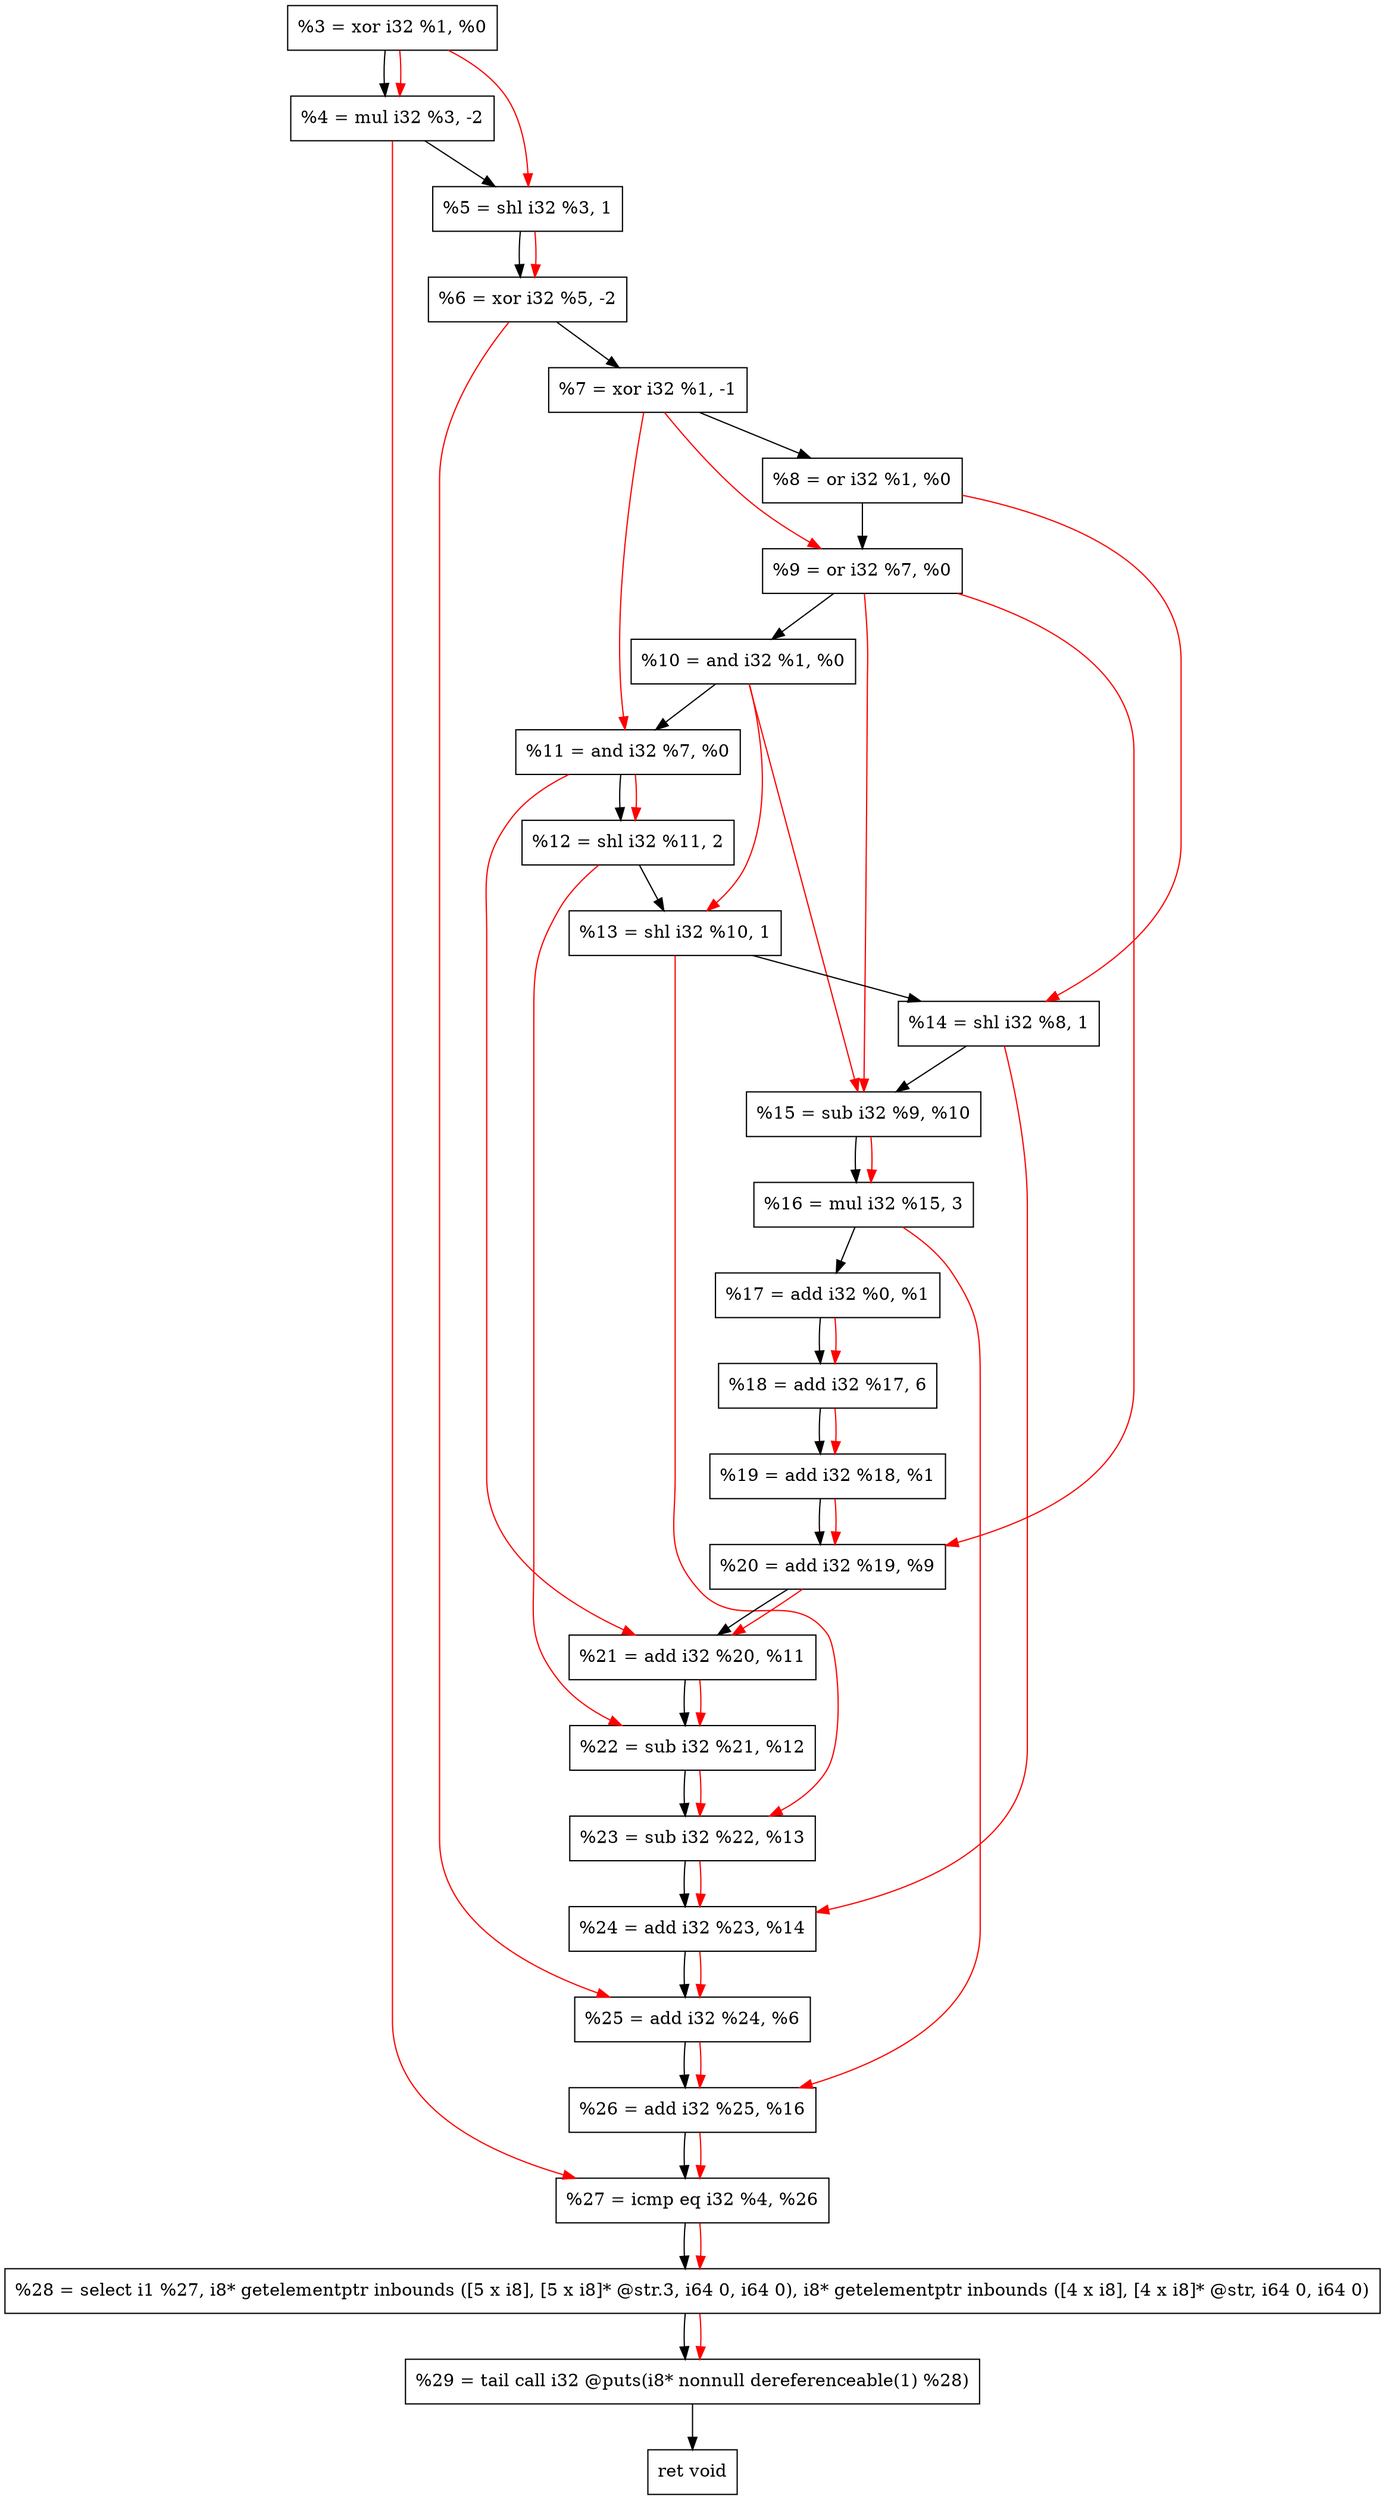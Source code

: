 digraph "DFG for'crackme' function" {
	Node0x2401550[shape=record, label="  %3 = xor i32 %1, %0"];
	Node0x2401c00[shape=record, label="  %4 = mul i32 %3, -2"];
	Node0x2401cc0[shape=record, label="  %5 = shl i32 %3, 1"];
	Node0x2401d30[shape=record, label="  %6 = xor i32 %5, -2"];
	Node0x2401dd0[shape=record, label="  %7 = xor i32 %1, -1"];
	Node0x2401e40[shape=record, label="  %8 = or i32 %1, %0"];
	Node0x2401eb0[shape=record, label="  %9 = or i32 %7, %0"];
	Node0x2401f20[shape=record, label="  %10 = and i32 %1, %0"];
	Node0x2401f90[shape=record, label="  %11 = and i32 %7, %0"];
	Node0x2402030[shape=record, label="  %12 = shl i32 %11, 2"];
	Node0x24020a0[shape=record, label="  %13 = shl i32 %10, 1"];
	Node0x2402110[shape=record, label="  %14 = shl i32 %8, 1"];
	Node0x2402180[shape=record, label="  %15 = sub i32 %9, %10"];
	Node0x2402220[shape=record, label="  %16 = mul i32 %15, 3"];
	Node0x2402290[shape=record, label="  %17 = add i32 %0, %1"];
	Node0x2402330[shape=record, label="  %18 = add i32 %17, 6"];
	Node0x24023a0[shape=record, label="  %19 = add i32 %18, %1"];
	Node0x2402410[shape=record, label="  %20 = add i32 %19, %9"];
	Node0x2402480[shape=record, label="  %21 = add i32 %20, %11"];
	Node0x24024f0[shape=record, label="  %22 = sub i32 %21, %12"];
	Node0x2402560[shape=record, label="  %23 = sub i32 %22, %13"];
	Node0x24025d0[shape=record, label="  %24 = add i32 %23, %14"];
	Node0x2402640[shape=record, label="  %25 = add i32 %24, %6"];
	Node0x24026b0[shape=record, label="  %26 = add i32 %25, %16"];
	Node0x2402720[shape=record, label="  %27 = icmp eq i32 %4, %26"];
	Node0x23a2268[shape=record, label="  %28 = select i1 %27, i8* getelementptr inbounds ([5 x i8], [5 x i8]* @str.3, i64 0, i64 0), i8* getelementptr inbounds ([4 x i8], [4 x i8]* @str, i64 0, i64 0)"];
	Node0x2402bc0[shape=record, label="  %29 = tail call i32 @puts(i8* nonnull dereferenceable(1) %28)"];
	Node0x2402c10[shape=record, label="  ret void"];
	Node0x2401550 -> Node0x2401c00;
	Node0x2401c00 -> Node0x2401cc0;
	Node0x2401cc0 -> Node0x2401d30;
	Node0x2401d30 -> Node0x2401dd0;
	Node0x2401dd0 -> Node0x2401e40;
	Node0x2401e40 -> Node0x2401eb0;
	Node0x2401eb0 -> Node0x2401f20;
	Node0x2401f20 -> Node0x2401f90;
	Node0x2401f90 -> Node0x2402030;
	Node0x2402030 -> Node0x24020a0;
	Node0x24020a0 -> Node0x2402110;
	Node0x2402110 -> Node0x2402180;
	Node0x2402180 -> Node0x2402220;
	Node0x2402220 -> Node0x2402290;
	Node0x2402290 -> Node0x2402330;
	Node0x2402330 -> Node0x24023a0;
	Node0x24023a0 -> Node0x2402410;
	Node0x2402410 -> Node0x2402480;
	Node0x2402480 -> Node0x24024f0;
	Node0x24024f0 -> Node0x2402560;
	Node0x2402560 -> Node0x24025d0;
	Node0x24025d0 -> Node0x2402640;
	Node0x2402640 -> Node0x24026b0;
	Node0x24026b0 -> Node0x2402720;
	Node0x2402720 -> Node0x23a2268;
	Node0x23a2268 -> Node0x2402bc0;
	Node0x2402bc0 -> Node0x2402c10;
edge [color=red]
	Node0x2401550 -> Node0x2401c00;
	Node0x2401550 -> Node0x2401cc0;
	Node0x2401cc0 -> Node0x2401d30;
	Node0x2401dd0 -> Node0x2401eb0;
	Node0x2401dd0 -> Node0x2401f90;
	Node0x2401f90 -> Node0x2402030;
	Node0x2401f20 -> Node0x24020a0;
	Node0x2401e40 -> Node0x2402110;
	Node0x2401eb0 -> Node0x2402180;
	Node0x2401f20 -> Node0x2402180;
	Node0x2402180 -> Node0x2402220;
	Node0x2402290 -> Node0x2402330;
	Node0x2402330 -> Node0x24023a0;
	Node0x24023a0 -> Node0x2402410;
	Node0x2401eb0 -> Node0x2402410;
	Node0x2402410 -> Node0x2402480;
	Node0x2401f90 -> Node0x2402480;
	Node0x2402480 -> Node0x24024f0;
	Node0x2402030 -> Node0x24024f0;
	Node0x24024f0 -> Node0x2402560;
	Node0x24020a0 -> Node0x2402560;
	Node0x2402560 -> Node0x24025d0;
	Node0x2402110 -> Node0x24025d0;
	Node0x24025d0 -> Node0x2402640;
	Node0x2401d30 -> Node0x2402640;
	Node0x2402640 -> Node0x24026b0;
	Node0x2402220 -> Node0x24026b0;
	Node0x2401c00 -> Node0x2402720;
	Node0x24026b0 -> Node0x2402720;
	Node0x2402720 -> Node0x23a2268;
	Node0x23a2268 -> Node0x2402bc0;
}
